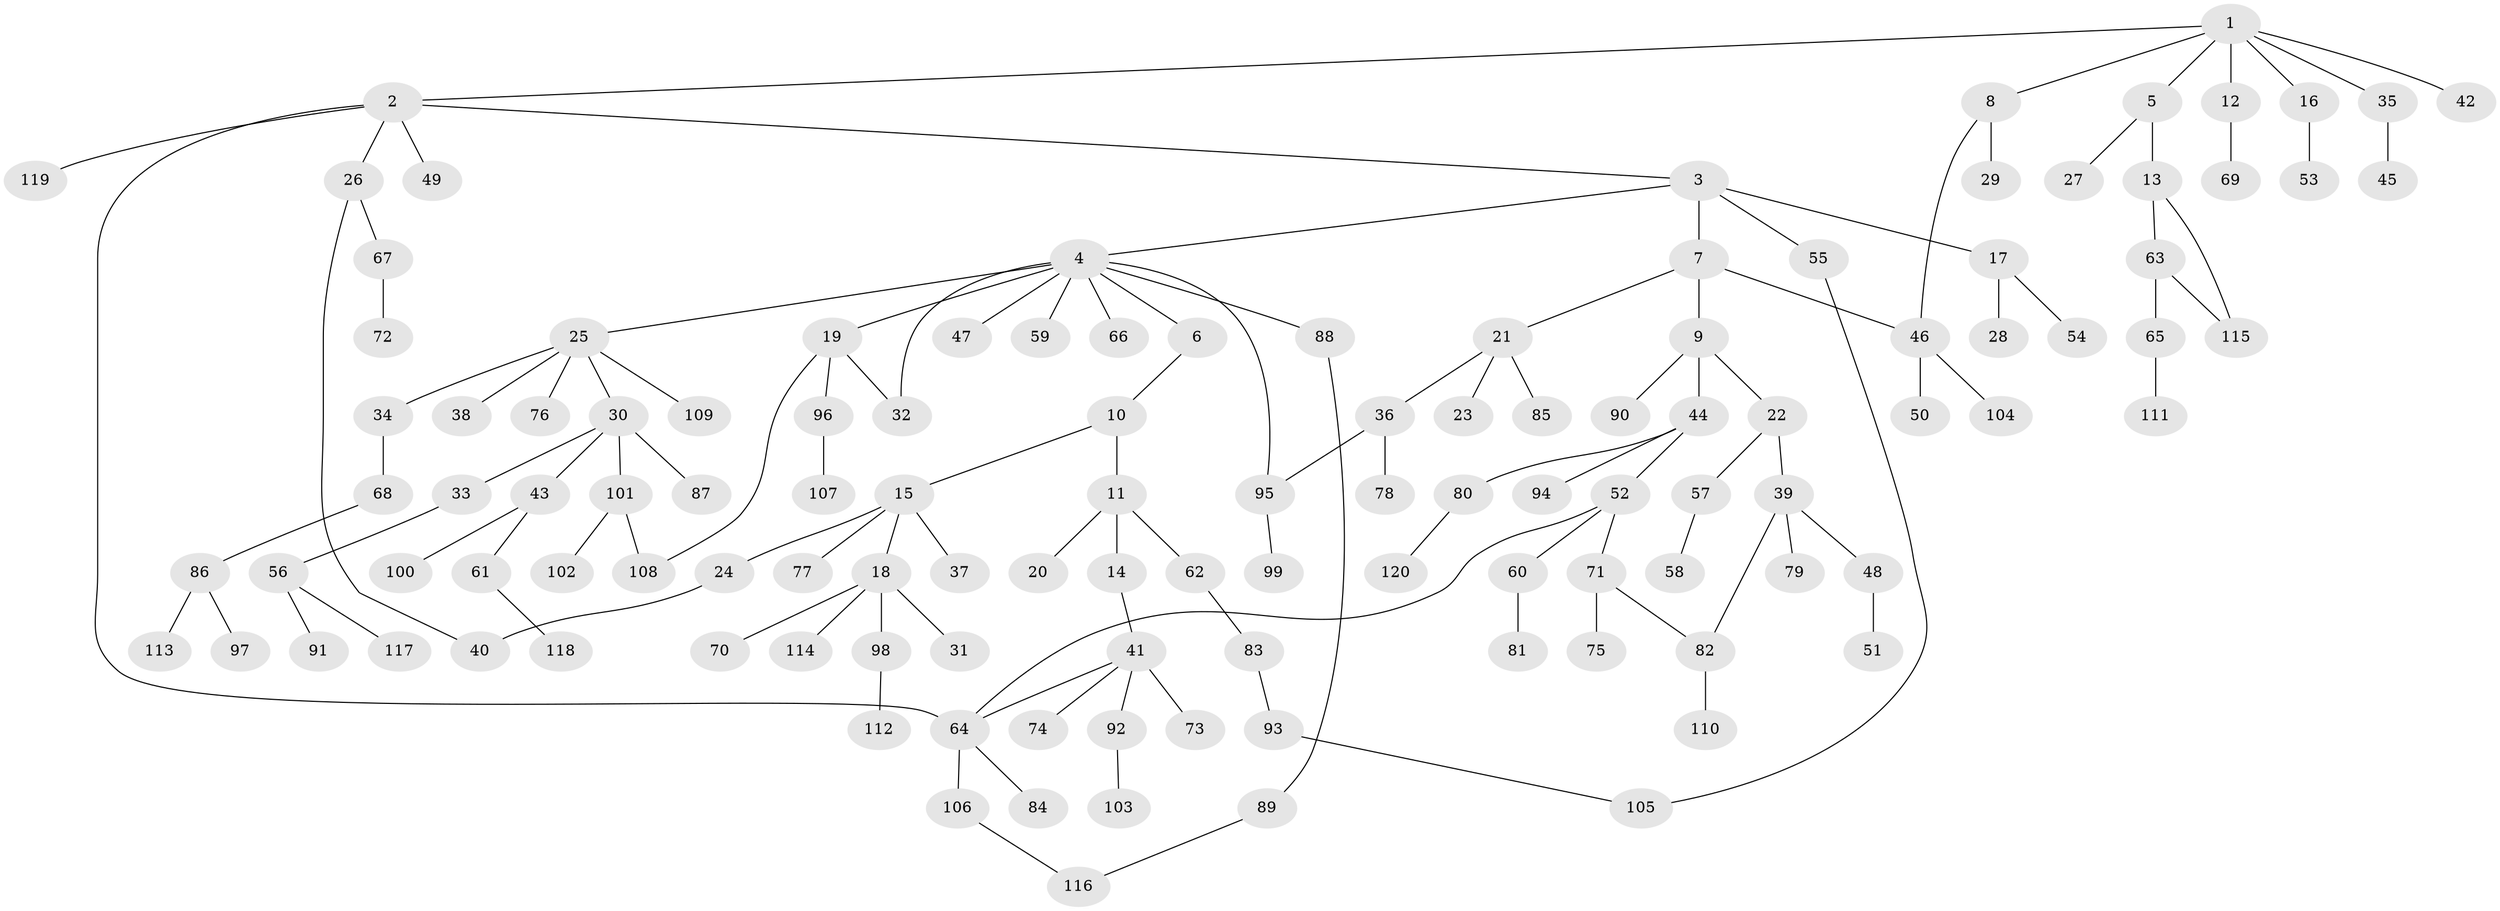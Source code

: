 // coarse degree distribution, {7: 0.024390243902439025, 9: 0.012195121951219513, 11: 0.012195121951219513, 3: 0.10975609756097561, 2: 0.21951219512195122, 6: 0.024390243902439025, 5: 0.04878048780487805, 1: 0.524390243902439, 4: 0.024390243902439025}
// Generated by graph-tools (version 1.1) at 2025/23/03/03/25 07:23:34]
// undirected, 120 vertices, 130 edges
graph export_dot {
graph [start="1"]
  node [color=gray90,style=filled];
  1;
  2;
  3;
  4;
  5;
  6;
  7;
  8;
  9;
  10;
  11;
  12;
  13;
  14;
  15;
  16;
  17;
  18;
  19;
  20;
  21;
  22;
  23;
  24;
  25;
  26;
  27;
  28;
  29;
  30;
  31;
  32;
  33;
  34;
  35;
  36;
  37;
  38;
  39;
  40;
  41;
  42;
  43;
  44;
  45;
  46;
  47;
  48;
  49;
  50;
  51;
  52;
  53;
  54;
  55;
  56;
  57;
  58;
  59;
  60;
  61;
  62;
  63;
  64;
  65;
  66;
  67;
  68;
  69;
  70;
  71;
  72;
  73;
  74;
  75;
  76;
  77;
  78;
  79;
  80;
  81;
  82;
  83;
  84;
  85;
  86;
  87;
  88;
  89;
  90;
  91;
  92;
  93;
  94;
  95;
  96;
  97;
  98;
  99;
  100;
  101;
  102;
  103;
  104;
  105;
  106;
  107;
  108;
  109;
  110;
  111;
  112;
  113;
  114;
  115;
  116;
  117;
  118;
  119;
  120;
  1 -- 2;
  1 -- 5;
  1 -- 8;
  1 -- 12;
  1 -- 16;
  1 -- 35;
  1 -- 42;
  2 -- 3;
  2 -- 26;
  2 -- 49;
  2 -- 119;
  2 -- 64;
  3 -- 4;
  3 -- 7;
  3 -- 17;
  3 -- 55;
  4 -- 6;
  4 -- 19;
  4 -- 25;
  4 -- 32;
  4 -- 47;
  4 -- 59;
  4 -- 66;
  4 -- 88;
  4 -- 95;
  5 -- 13;
  5 -- 27;
  6 -- 10;
  7 -- 9;
  7 -- 21;
  7 -- 46;
  8 -- 29;
  8 -- 46;
  9 -- 22;
  9 -- 44;
  9 -- 90;
  10 -- 11;
  10 -- 15;
  11 -- 14;
  11 -- 20;
  11 -- 62;
  12 -- 69;
  13 -- 63;
  13 -- 115;
  14 -- 41;
  15 -- 18;
  15 -- 24;
  15 -- 37;
  15 -- 77;
  16 -- 53;
  17 -- 28;
  17 -- 54;
  18 -- 31;
  18 -- 70;
  18 -- 98;
  18 -- 114;
  19 -- 96;
  19 -- 108;
  19 -- 32;
  21 -- 23;
  21 -- 36;
  21 -- 85;
  22 -- 39;
  22 -- 57;
  24 -- 40;
  25 -- 30;
  25 -- 34;
  25 -- 38;
  25 -- 76;
  25 -- 109;
  26 -- 40;
  26 -- 67;
  30 -- 33;
  30 -- 43;
  30 -- 87;
  30 -- 101;
  33 -- 56;
  34 -- 68;
  35 -- 45;
  36 -- 78;
  36 -- 95;
  39 -- 48;
  39 -- 79;
  39 -- 82;
  41 -- 64;
  41 -- 73;
  41 -- 74;
  41 -- 92;
  43 -- 61;
  43 -- 100;
  44 -- 52;
  44 -- 80;
  44 -- 94;
  46 -- 50;
  46 -- 104;
  48 -- 51;
  52 -- 60;
  52 -- 71;
  52 -- 64;
  55 -- 105;
  56 -- 91;
  56 -- 117;
  57 -- 58;
  60 -- 81;
  61 -- 118;
  62 -- 83;
  63 -- 65;
  63 -- 115;
  64 -- 84;
  64 -- 106;
  65 -- 111;
  67 -- 72;
  68 -- 86;
  71 -- 75;
  71 -- 82;
  80 -- 120;
  82 -- 110;
  83 -- 93;
  86 -- 97;
  86 -- 113;
  88 -- 89;
  89 -- 116;
  92 -- 103;
  93 -- 105;
  95 -- 99;
  96 -- 107;
  98 -- 112;
  101 -- 102;
  101 -- 108;
  106 -- 116;
}
